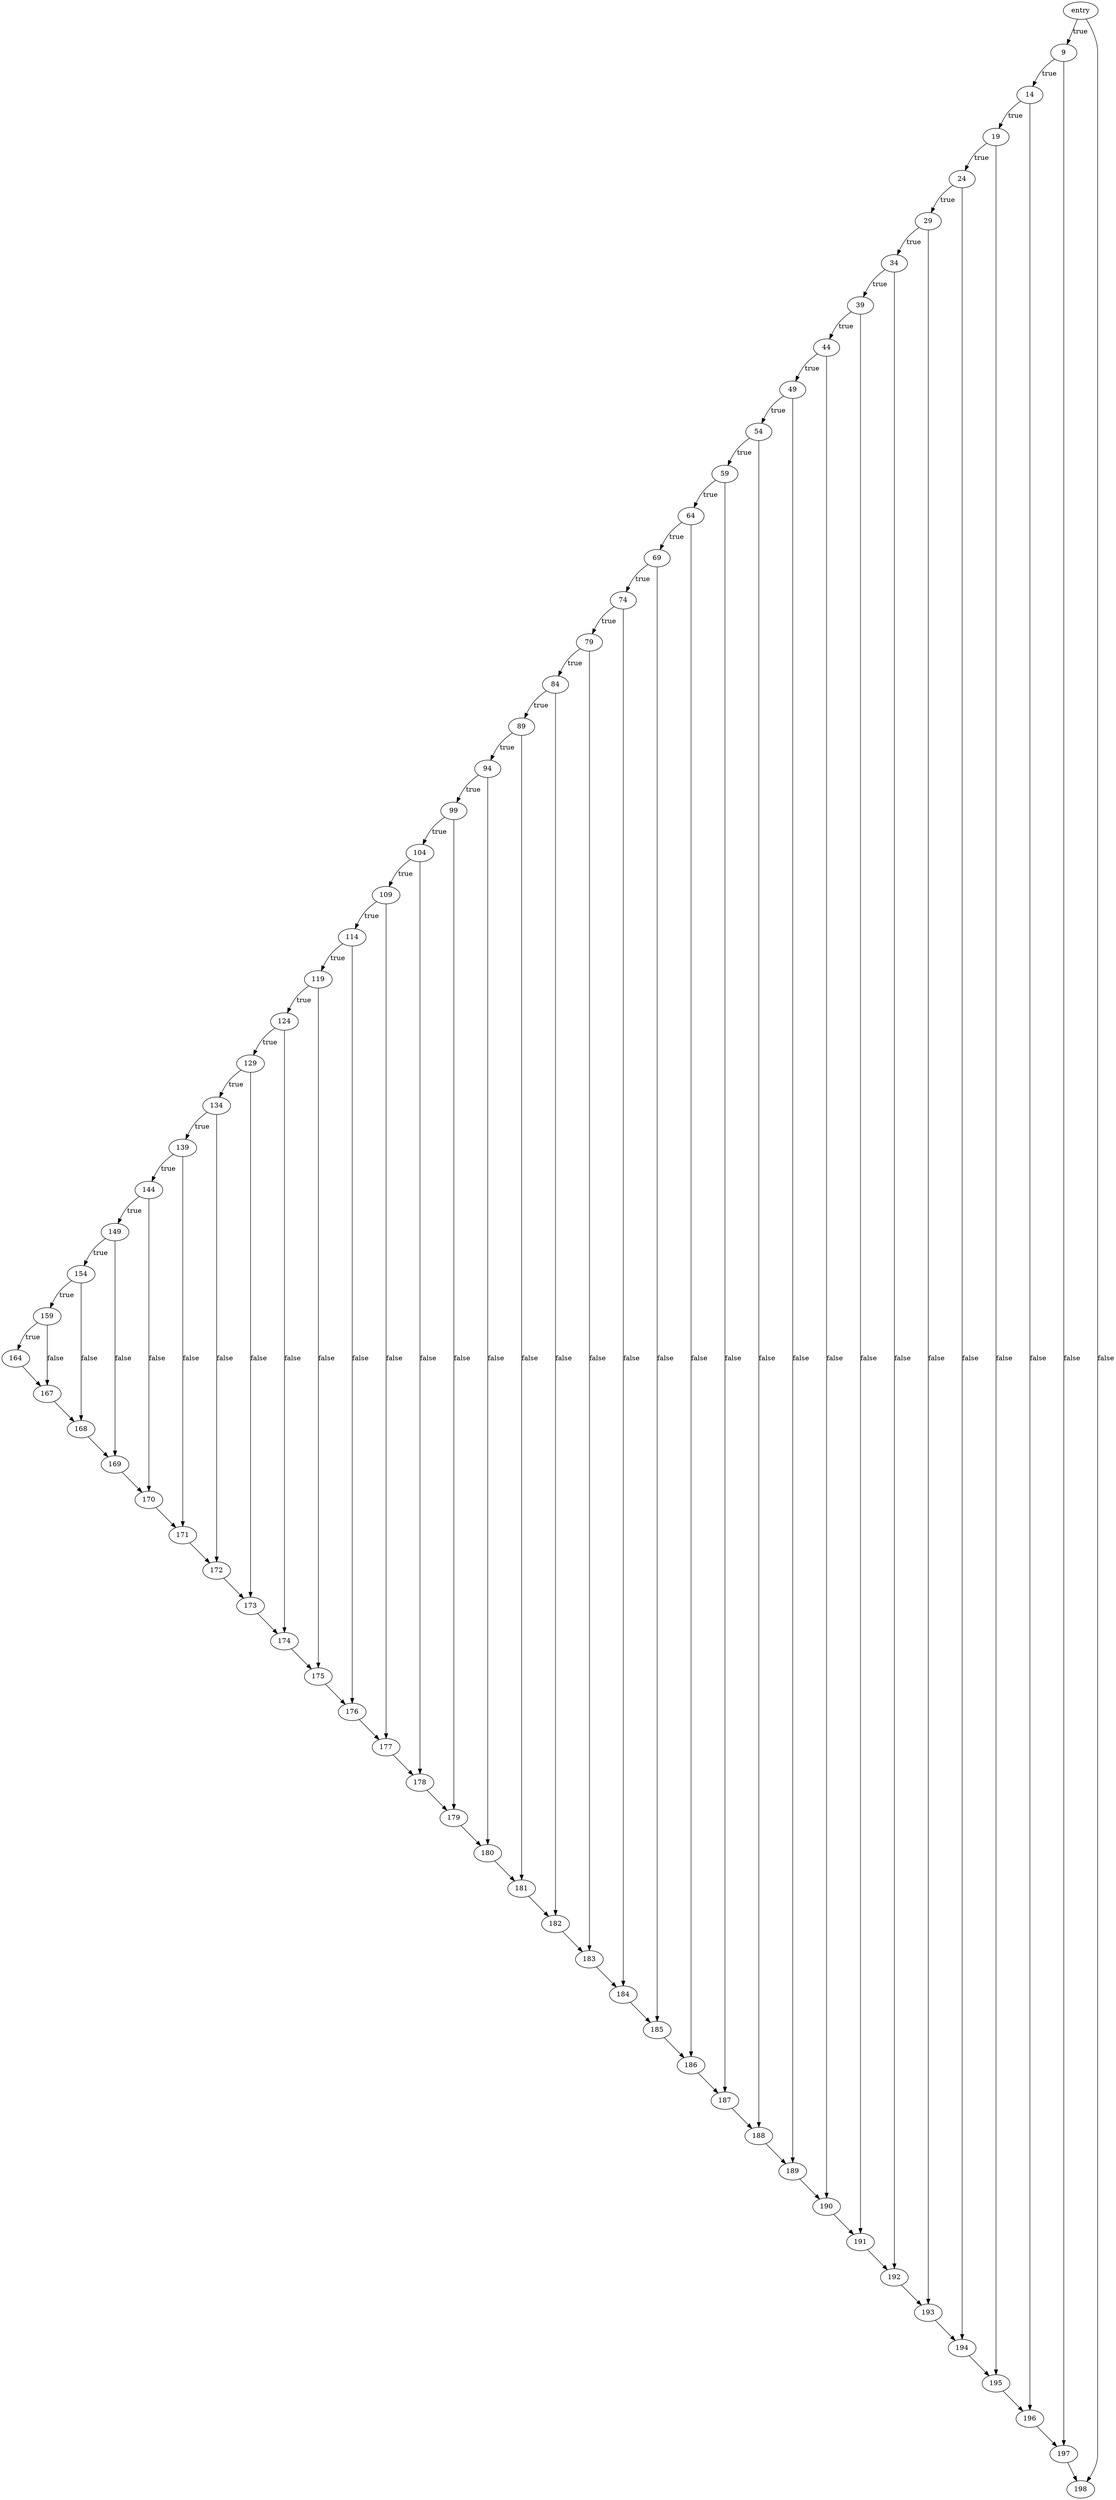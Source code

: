 digraph main {
	// Node definitions.
	2 [label=entry];
	9;
	198;
	14;
	197;
	19;
	196;
	24;
	195;
	29;
	194;
	34;
	193;
	39;
	192;
	44;
	191;
	49;
	190;
	54;
	189;
	59;
	188;
	64;
	187;
	69;
	186;
	74;
	185;
	79;
	184;
	84;
	183;
	89;
	182;
	94;
	181;
	99;
	180;
	104;
	179;
	109;
	178;
	114;
	177;
	119;
	176;
	124;
	175;
	129;
	174;
	134;
	173;
	139;
	172;
	144;
	171;
	149;
	170;
	154;
	169;
	159;
	168;
	164;
	167;

	// Edge definitions.
	2 -> 9 [label=true];
	2 -> 198 [label=false];
	9 -> 14 [label=true];
	9 -> 197 [label=false];
	14 -> 19 [label=true];
	14 -> 196 [label=false];
	197 -> 198;
	19 -> 24 [label=true];
	19 -> 195 [label=false];
	196 -> 197;
	24 -> 29 [label=true];
	24 -> 194 [label=false];
	195 -> 196;
	29 -> 34 [label=true];
	29 -> 193 [label=false];
	194 -> 195;
	34 -> 39 [label=true];
	34 -> 192 [label=false];
	193 -> 194;
	39 -> 44 [label=true];
	39 -> 191 [label=false];
	192 -> 193;
	44 -> 49 [label=true];
	44 -> 190 [label=false];
	191 -> 192;
	49 -> 54 [label=true];
	49 -> 189 [label=false];
	190 -> 191;
	54 -> 59 [label=true];
	54 -> 188 [label=false];
	189 -> 190;
	59 -> 64 [label=true];
	59 -> 187 [label=false];
	188 -> 189;
	64 -> 69 [label=true];
	64 -> 186 [label=false];
	187 -> 188;
	69 -> 74 [label=true];
	69 -> 185 [label=false];
	186 -> 187;
	74 -> 79 [label=true];
	74 -> 184 [label=false];
	185 -> 186;
	79 -> 84 [label=true];
	79 -> 183 [label=false];
	184 -> 185;
	84 -> 89 [label=true];
	84 -> 182 [label=false];
	183 -> 184;
	89 -> 94 [label=true];
	89 -> 181 [label=false];
	182 -> 183;
	94 -> 99 [label=true];
	94 -> 180 [label=false];
	181 -> 182;
	99 -> 104 [label=true];
	99 -> 179 [label=false];
	180 -> 181;
	104 -> 109 [label=true];
	104 -> 178 [label=false];
	179 -> 180;
	109 -> 114 [label=true];
	109 -> 177 [label=false];
	178 -> 179;
	114 -> 119 [label=true];
	114 -> 176 [label=false];
	177 -> 178;
	119 -> 124 [label=true];
	119 -> 175 [label=false];
	176 -> 177;
	124 -> 129 [label=true];
	124 -> 174 [label=false];
	175 -> 176;
	129 -> 134 [label=true];
	129 -> 173 [label=false];
	174 -> 175;
	134 -> 139 [label=true];
	134 -> 172 [label=false];
	173 -> 174;
	139 -> 144 [label=true];
	139 -> 171 [label=false];
	172 -> 173;
	144 -> 149 [label=true];
	144 -> 170 [label=false];
	171 -> 172;
	149 -> 154 [label=true];
	149 -> 169 [label=false];
	170 -> 171;
	154 -> 159 [label=true];
	154 -> 168 [label=false];
	169 -> 170;
	159 -> 164 [label=true];
	159 -> 167 [label=false];
	168 -> 169;
	164 -> 167;
	167 -> 168;
}